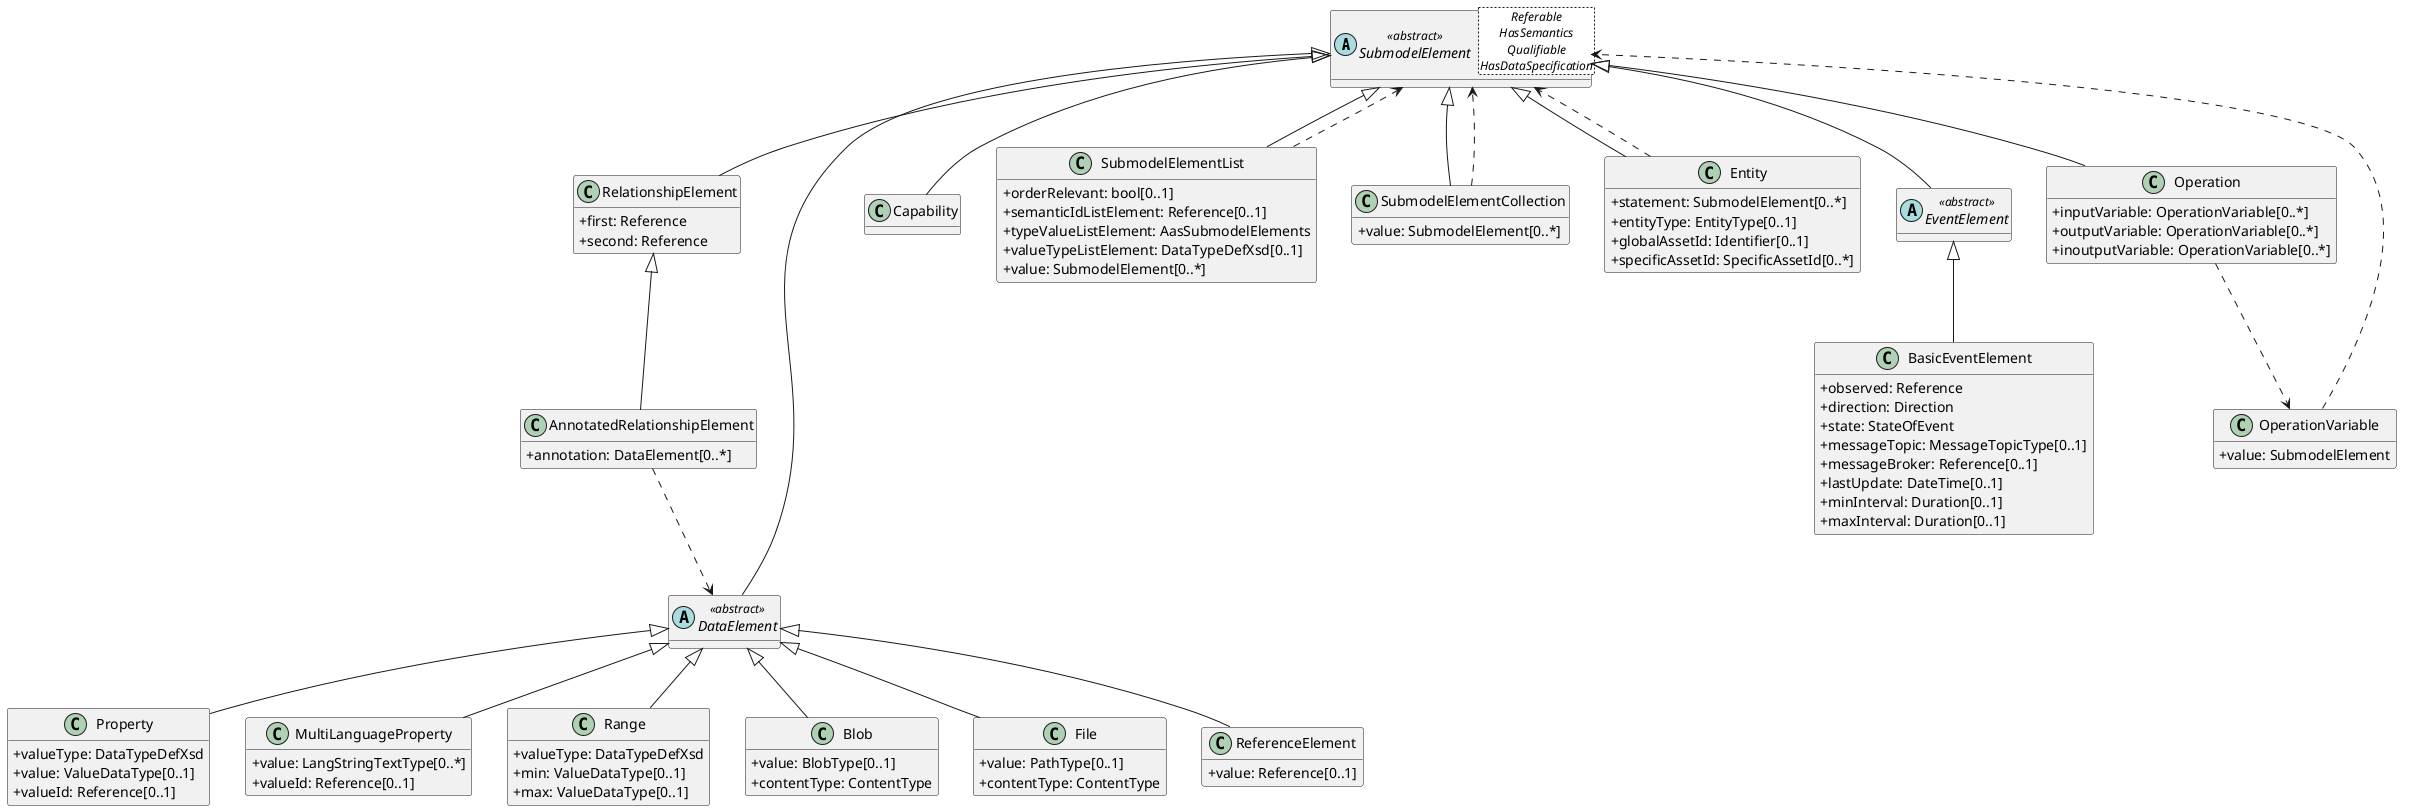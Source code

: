 @startuml
skinparam classAttributeIconSize 0
hide methods

abstract class SubmodelElement<Referable\nHasSemantics\nQualifiable\nHasDataSpecification> <<abstract>> {
}
class RelationshipElement {
  +first: Reference 
  +second: Reference 
}
class AnnotatedRelationshipElement {
  +annotation: DataElement[0..*] 
}
abstract class DataElement <<abstract>> {
}
class Property {
  +valueType: DataTypeDefXsd 
  +value: ValueDataType[0..1] 
  +valueId: Reference[0..1] 
}
class MultiLanguageProperty {
  +value: LangStringTextType[0..*] 
  +valueId: Reference[0..1] 
}
class Range {
  +valueType: DataTypeDefXsd 
  +min: ValueDataType[0..1] 
  +max: ValueDataType[0..1] 
}
class Blob {
  +value: BlobType[0..1] 
  +contentType: ContentType 
}
class File {
  +value: PathType[0..1] 
  +contentType: ContentType 
}
class ReferenceElement {
  +value: Reference[0..1] 
}
class Capability {
}
class SubmodelElementList {
  +orderRelevant: bool[0..1] 
  +semanticIdListElement: Reference[0..1] 
  +typeValueListElement: AasSubmodelElements 
  +valueTypeListElement: DataTypeDefXsd[0..1] 
  +value: SubmodelElement[0..*] 
}
class SubmodelElementCollection {
  +value: SubmodelElement[0..*] 
}
class Entity {
  +statement: SubmodelElement[0..*] 
  +entityType: EntityType[0..1] 
  +globalAssetId: Identifier[0..1] 
  +specificAssetId: SpecificAssetId[0..*] 
}
abstract class EventElement <<abstract>> {
}
class BasicEventElement {
  +observed: Reference 
  +direction: Direction 
  +state: StateOfEvent 
  +messageTopic: MessageTopicType[0..1] 
  +messageBroker: Reference[0..1] 
  +lastUpdate: DateTime[0..1] 
  +minInterval: Duration[0..1] 
  +maxInterval: Duration[0..1] 
}
class Operation {
  +inputVariable: OperationVariable[0..*] 
  +outputVariable: OperationVariable[0..*] 
  +inoutputVariable: OperationVariable[0..*] 
}
class OperationVariable {
  +value: SubmodelElement 
}
AnnotatedRelationshipElement ..> DataElement
RelationshipElement <|-- AnnotatedRelationshipElement
EventElement <|-- BasicEventElement
DataElement <|-- Blob
SubmodelElement <|-- Capability
SubmodelElement <|-- DataElement
Entity ..> SubmodelElement
SubmodelElement <|-- Entity
SubmodelElement <|-- EventElement
DataElement <|-- File
DataElement <|-- MultiLanguageProperty
Operation ..> OperationVariable
SubmodelElement <|-- Operation
OperationVariable ..> SubmodelElement
DataElement <|-- Property
DataElement <|-- Range
DataElement <|-- ReferenceElement
SubmodelElement <|-- RelationshipElement
SubmodelElementCollection ..> SubmodelElement
SubmodelElement <|-- SubmodelElementCollection
SubmodelElementList ..> SubmodelElement
SubmodelElement <|-- SubmodelElementList
@enduml